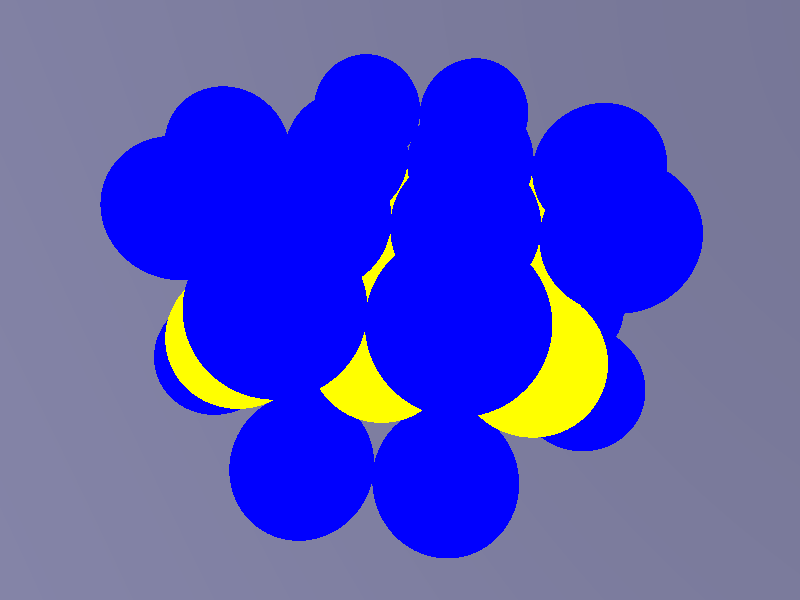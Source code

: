#version 3.5;

#include "colors.inc"
#include "textures.inc"

global_settings {
  assumed_gamma 1.0
  max_trace_level 50
}

// ----------------------------------------


sky_sphere {
  pigment {
    gradient y
    color_map {
      [ (1-cos(radians(-30)))/2 color CornflowerBlue ]
      [ (1-cos(radians(160)))/2 color MidnightBlue ]
    }
    scale 2
    translate -1
  }
}



// first, the camera position
camera {
  //  orthographic
  location <-2.5,-2.5,5>
  sky <0,0,1>
  look_at <2,1,0.5>
}

// now, some light
light_source {
  <-20,-20,20>
  color rgb <1,1,1>
}

light_source {
  <0,0,20>
  color rgb <1,1,1>
}

// the spheres
#declare lightblue_sphere =
sphere {
  <0, 0, 0>, 0.70710678
  pigment {
    color rgbt<0,0,1,0.9>
  }
}

#declare blue_sphere =
sphere {
  <0, 0, 0>, 0.70710678
  pigment {
    color rgbt<0,0,1,0>
  }
}

#declare yellow_sphere =
  sphere {
    <0, 0, 0>, 0.70710678
    pigment {
      color rgbt<1,1,0,0>
    }
  }


object { blue_sphere translate<0,0,0> }
object { blue_sphere translate<0,2,0> }
object { blue_sphere translate<1,-1,0> }
object { blue_sphere translate<1,1,0> }
object { blue_sphere translate<1,3,0> }
object { blue_sphere translate<2,0,0> }
object { blue_sphere translate<2,2,0> }
object { blue_sphere translate<3,-1,0> }
object { blue_sphere translate<3,1,0> }
object { blue_sphere translate<3,3,0> }
object { blue_sphere translate<4,0,0> }
object { blue_sphere translate<4,2,0> }

object { yellow_sphere translate<0,1,1> }
object { yellow_sphere translate<1,0,1> }
object { yellow_sphere translate<1,2,1> }
object { yellow_sphere translate<2,-1,1> }
object { yellow_sphere translate<2,1,1> }
object { yellow_sphere translate<2,3,1> }
object { yellow_sphere translate<3,0,1> }
object { yellow_sphere translate<3,2,1> }
object { yellow_sphere translate<4,1,1> }

object { lightblue_sphere translate<0,0,2> }
object { lightblue_sphere translate<0,2,2> }
object { lightblue_sphere translate<1,-1,2> }
object { lightblue_sphere translate<1,1,2> }
object { lightblue_sphere translate<1,3,2> }
object { lightblue_sphere translate<2,0,2> }
object { lightblue_sphere translate<2,2,2> }
object { lightblue_sphere translate<3,-1,2> }
object { lightblue_sphere translate<3,1,2> }
object { lightblue_sphere translate<3,3,2> }
object { lightblue_sphere translate<4,0,2> }
object { lightblue_sphere translate<4,2,2> }
